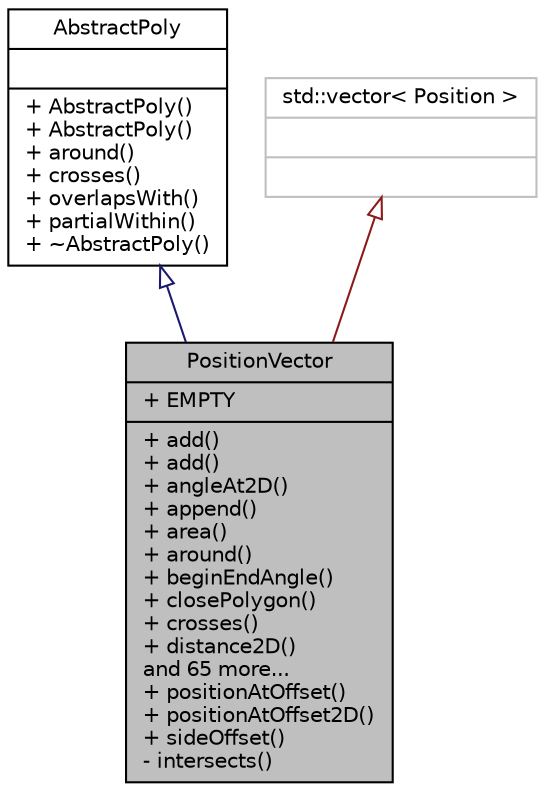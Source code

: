 digraph "PositionVector"
{
  edge [fontname="Helvetica",fontsize="10",labelfontname="Helvetica",labelfontsize="10"];
  node [fontname="Helvetica",fontsize="10",shape=record];
  Node0 [label="{PositionVector\n|+ EMPTY\l|+ add()\l+ add()\l+ angleAt2D()\l+ append()\l+ area()\l+ around()\l+ beginEndAngle()\l+ closePolygon()\l+ crosses()\l+ distance2D()\land 65 more...\l+ positionAtOffset()\l+ positionAtOffset2D()\l+ sideOffset()\l- intersects()\l}",height=0.2,width=0.4,color="black", fillcolor="grey75", style="filled", fontcolor="black"];
  Node1 -> Node0 [dir="back",color="midnightblue",fontsize="10",style="solid",arrowtail="onormal",fontname="Helvetica"];
  Node1 [label="{AbstractPoly\n||+ AbstractPoly()\l+ AbstractPoly()\l+ around()\l+ crosses()\l+ overlapsWith()\l+ partialWithin()\l+ ~AbstractPoly()\l}",height=0.2,width=0.4,color="black", fillcolor="white", style="filled",URL="$de/d1a/class_abstract_poly.html"];
  Node2 -> Node0 [dir="back",color="firebrick4",fontsize="10",style="solid",arrowtail="onormal",fontname="Helvetica"];
  Node2 [label="{std::vector\< Position \>\n||}",height=0.2,width=0.4,color="grey75", fillcolor="white", style="filled"];
}
